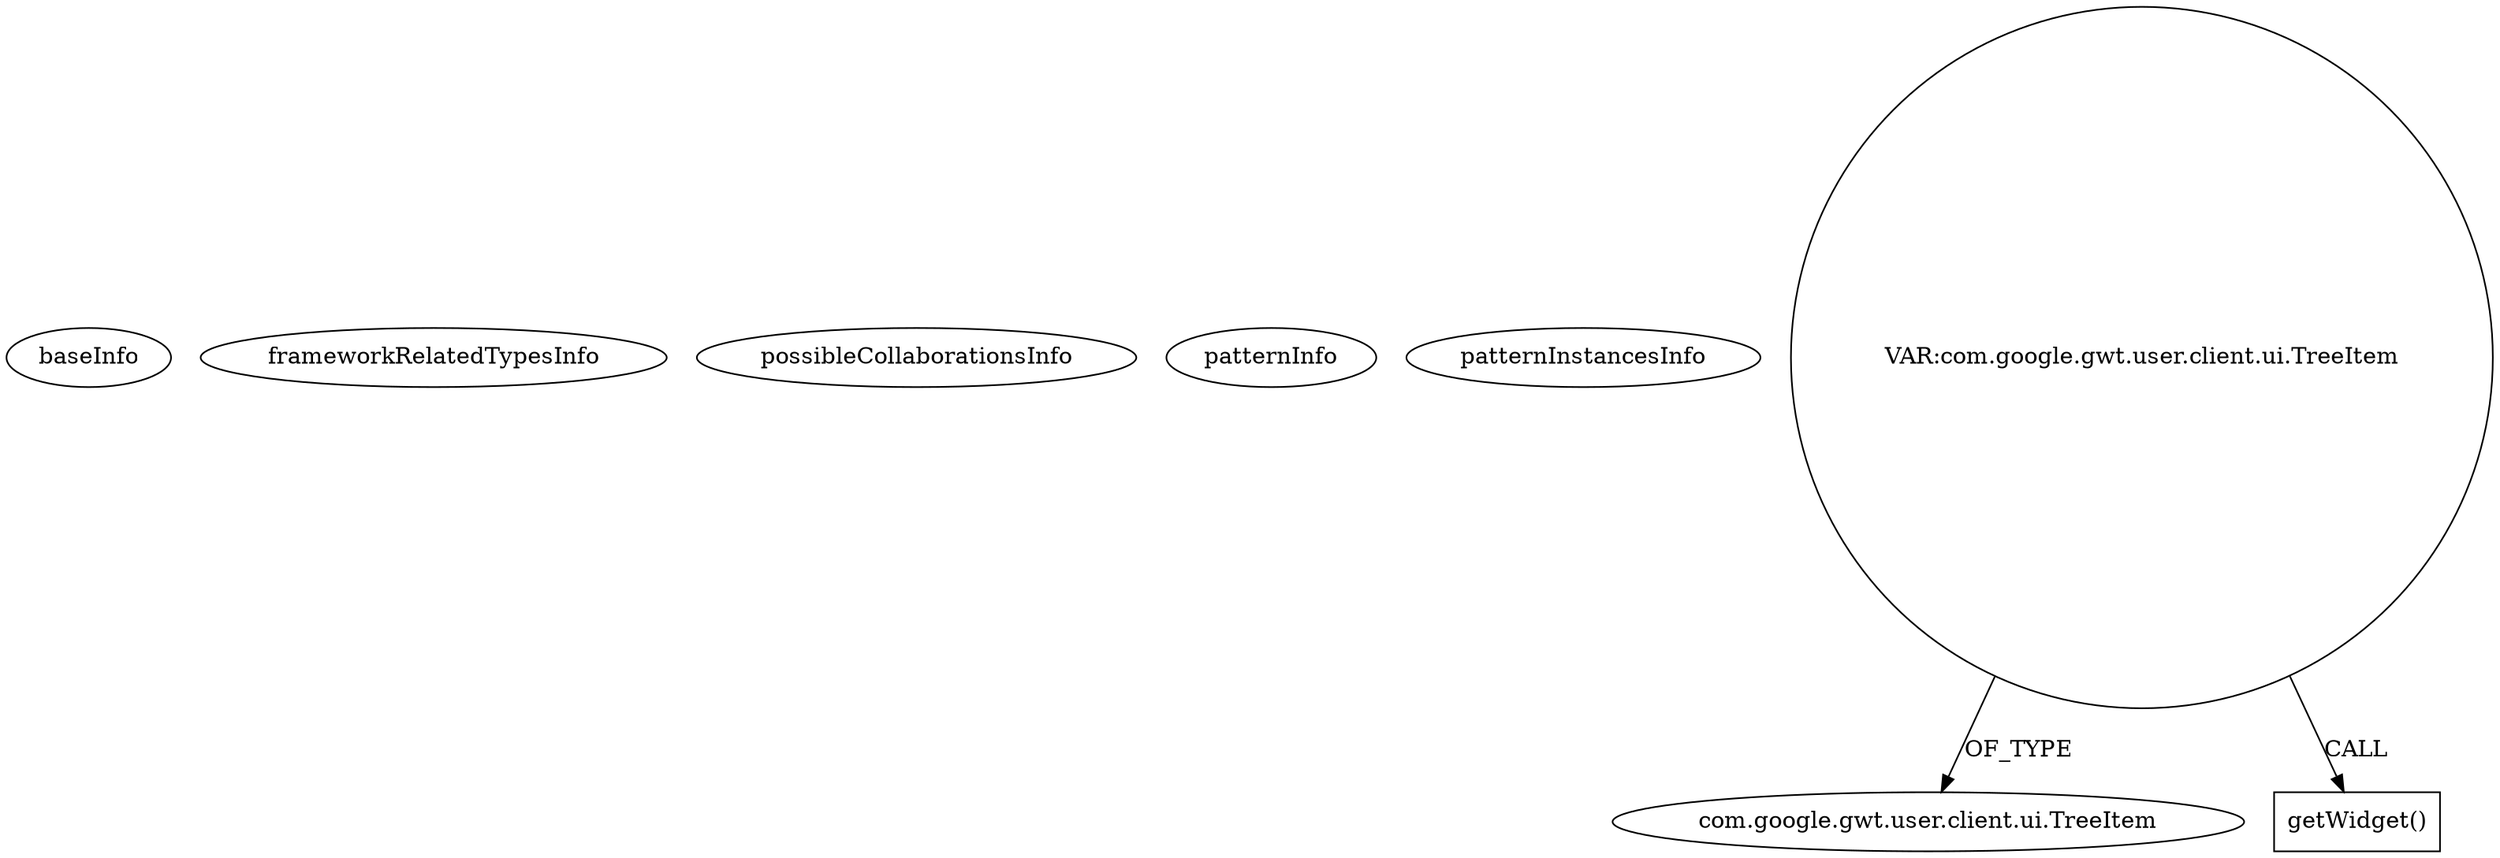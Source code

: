 digraph {
baseInfo[graphId=1686,category="pattern",isAnonymous=false,possibleRelation=false]
frameworkRelatedTypesInfo[]
possibleCollaborationsInfo[]
patternInfo[frequency=2.0,patternRootClient=null]
patternInstancesInfo[0="CarlRazmus-WebStore~/CarlRazmus-WebStore/WebStore-master/src/tddd24/project/client/WebStore.java~WebStore~61",1="CarlRazmus-WebStore~/CarlRazmus-WebStore/WebStore-master/src/tddd24/project/client/WebStore.java~void onModuleLoad()~65"]
139[label="com.google.gwt.user.client.ui.TreeItem",vertexType="FRAMEWORK_CLASS_TYPE",isFrameworkType=false]
137[label="VAR:com.google.gwt.user.client.ui.TreeItem",vertexType="VARIABLE_EXPRESION",isFrameworkType=false,shape=circle]
138[label="getWidget()",vertexType="INSIDE_CALL",isFrameworkType=false,shape=box]
137->139[label="OF_TYPE"]
137->138[label="CALL"]
}
